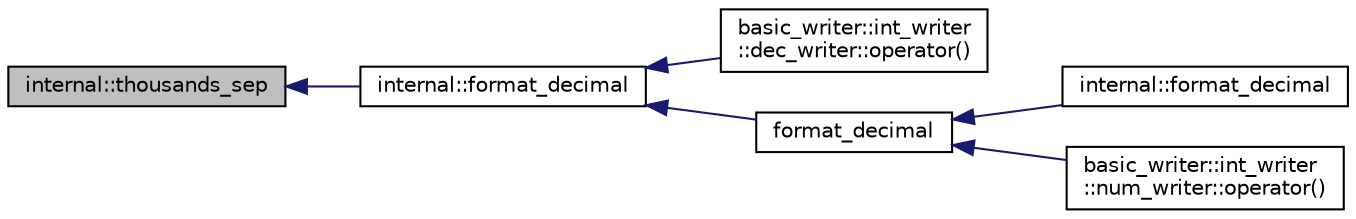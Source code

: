 digraph "internal::thousands_sep"
{
  edge [fontname="Helvetica",fontsize="10",labelfontname="Helvetica",labelfontsize="10"];
  node [fontname="Helvetica",fontsize="10",shape=record];
  rankdir="LR";
  Node1 [label="internal::thousands_sep",height=0.2,width=0.4,color="black", fillcolor="grey75", style="filled" fontcolor="black"];
  Node1 -> Node2 [dir="back",color="midnightblue",fontsize="10",style="solid",fontname="Helvetica"];
  Node2 [label="internal::format_decimal",height=0.2,width=0.4,color="black", fillcolor="white", style="filled",URL="$namespaceinternal.html#a03db6b6f9b1ed5f16b95c3bd80d78462"];
  Node2 -> Node3 [dir="back",color="midnightblue",fontsize="10",style="solid",fontname="Helvetica"];
  Node3 [label="basic_writer::int_writer\l::dec_writer::operator()",height=0.2,width=0.4,color="black", fillcolor="white", style="filled",URL="$structbasic__writer_1_1int__writer_1_1dec__writer.html#add0e078abdaf9933ca3d2c0fd316e4d5"];
  Node2 -> Node4 [dir="back",color="midnightblue",fontsize="10",style="solid",fontname="Helvetica"];
  Node4 [label="format_decimal",height=0.2,width=0.4,color="black", fillcolor="white", style="filled",URL="$format_8h.html#a51774c1aa3f0cdb583702d3e6e6cbca8"];
  Node4 -> Node5 [dir="back",color="midnightblue",fontsize="10",style="solid",fontname="Helvetica"];
  Node5 [label="internal::format_decimal",height=0.2,width=0.4,color="black", fillcolor="white", style="filled",URL="$namespaceinternal.html#aa42b858381be3c6a62b7da2bc8b72428"];
  Node4 -> Node6 [dir="back",color="midnightblue",fontsize="10",style="solid",fontname="Helvetica"];
  Node6 [label="basic_writer::int_writer\l::num_writer::operator()",height=0.2,width=0.4,color="black", fillcolor="white", style="filled",URL="$structbasic__writer_1_1int__writer_1_1num__writer.html#a08efa288669066e815898db40002e2cc"];
}
